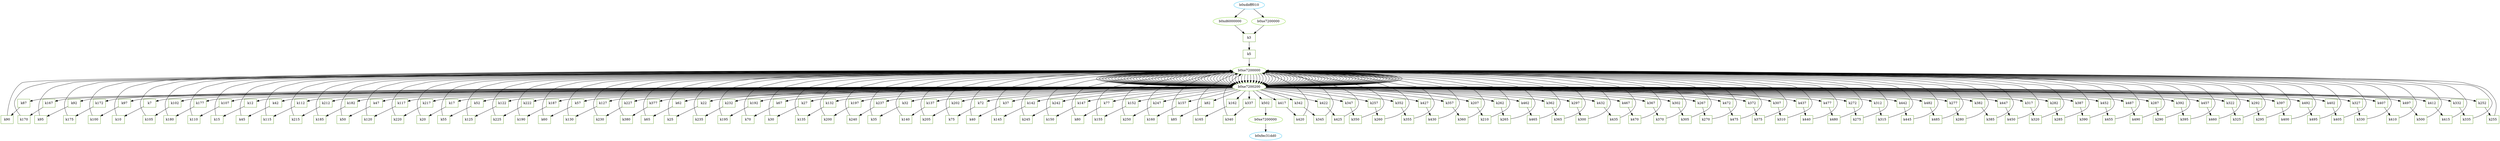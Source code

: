 digraph reductiontraces{
z3690983440i0 [label=b0xdbfff010 color=deepskyblue2];z3590324224i1s7 [label=b0xd6000000 color=chartreuse3];
z3690983440i0 -> z3590324224i1s7;
z3590324224i1s7 [label=b0xd6000000 color=chartreuse3];k3 [label=k3 color=chartreuse4 shape=rectangle];
z3590324224i1s7 -> k3;
z3690983440i0 [label=b0xdbfff010 color=deepskyblue2];z3877634048i1s7 [label=b0xe7200000 color=chartreuse3];
z3690983440i0 -> z3877634048i1s7;
z3877634048i1s7 [label=b0xe7200000 color=chartreuse3];k3 [label=k3 color=chartreuse4 shape=rectangle];
z3877634048i1s7 -> k3;
k3 [label=k3 color=chartreuse4 shape=rectangle];k5 [label=k5 color=chartreuse4 shape=rectangle];
k3 -> k5;
k5 [label=k5 color=chartreuse4 shape=rectangle];z3877634048i0s7 [label = b0xe7200000 color=chartreuse3];
k5-> z3877634048i0s7;
z3877634048i0s7 [label=b0xe7200000 color=chartreuse3];z3877634560i2s7 [label=b0xe7200200 color=chartreuse3];
z3877634048i0s7 -> z3877634560i2s7;
z3877634560i2s7 [label=b0xe7200200 color=chartreuse3];k7 [label=k7 color=chartreuse4 shape=rectangle];
z3877634560i2s7 -> k7;
k7 [label=k7 color=chartreuse4 shape=rectangle];k10 [label=k10 color=chartreuse4 shape=rectangle];
k7 -> k10;
k10 [label=k10 color=chartreuse4 shape=rectangle];z3877634048i0s7 [label = b0xe7200000 color=chartreuse3];
k10-> z3877634048i0s7;
z3877634048i0s7 [label=b0xe7200000 color=chartreuse3];z3877634560i2s7 [label=b0xe7200200 color=chartreuse3];
z3877634048i0s7 -> z3877634560i2s7;
z3877634560i2s7 [label=b0xe7200200 color=chartreuse3];k12 [label=k12 color=chartreuse4 shape=rectangle];
z3877634560i2s7 -> k12;
k12 [label=k12 color=chartreuse4 shape=rectangle];k15 [label=k15 color=chartreuse4 shape=rectangle];
k12 -> k15;
k15 [label=k15 color=chartreuse4 shape=rectangle];z3877634048i0s7 [label = b0xe7200000 color=chartreuse3];
k15-> z3877634048i0s7;
z3877634048i0s7 [label=b0xe7200000 color=chartreuse3];z3877634560i2s7 [label=b0xe7200200 color=chartreuse3];
z3877634048i0s7 -> z3877634560i2s7;
z3877634560i2s7 [label=b0xe7200200 color=chartreuse3];k17 [label=k17 color=chartreuse4 shape=rectangle];
z3877634560i2s7 -> k17;
k17 [label=k17 color=chartreuse4 shape=rectangle];k20 [label=k20 color=chartreuse4 shape=rectangle];
k17 -> k20;
k20 [label=k20 color=chartreuse4 shape=rectangle];z3877634048i0s7 [label = b0xe7200000 color=chartreuse3];
k20-> z3877634048i0s7;
z3877634048i0s7 [label=b0xe7200000 color=chartreuse3];z3877634560i2s7 [label=b0xe7200200 color=chartreuse3];
z3877634048i0s7 -> z3877634560i2s7;
z3877634560i2s7 [label=b0xe7200200 color=chartreuse3];k22 [label=k22 color=chartreuse4 shape=rectangle];
z3877634560i2s7 -> k22;
k22 [label=k22 color=chartreuse4 shape=rectangle];k25 [label=k25 color=chartreuse4 shape=rectangle];
k22 -> k25;
k25 [label=k25 color=chartreuse4 shape=rectangle];z3877634048i0s7 [label = b0xe7200000 color=chartreuse3];
k25-> z3877634048i0s7;
z3877634048i0s7 [label=b0xe7200000 color=chartreuse3];z3877634560i2s7 [label=b0xe7200200 color=chartreuse3];
z3877634048i0s7 -> z3877634560i2s7;
z3877634560i2s7 [label=b0xe7200200 color=chartreuse3];k27 [label=k27 color=chartreuse4 shape=rectangle];
z3877634560i2s7 -> k27;
k27 [label=k27 color=chartreuse4 shape=rectangle];k30 [label=k30 color=chartreuse4 shape=rectangle];
k27 -> k30;
k30 [label=k30 color=chartreuse4 shape=rectangle];z3877634048i0s7 [label = b0xe7200000 color=chartreuse3];
k30-> z3877634048i0s7;
z3877634048i0s7 [label=b0xe7200000 color=chartreuse3];z3877634560i2s7 [label=b0xe7200200 color=chartreuse3];
z3877634048i0s7 -> z3877634560i2s7;
z3877634560i2s7 [label=b0xe7200200 color=chartreuse3];k32 [label=k32 color=chartreuse4 shape=rectangle];
z3877634560i2s7 -> k32;
k32 [label=k32 color=chartreuse4 shape=rectangle];k35 [label=k35 color=chartreuse4 shape=rectangle];
k32 -> k35;
k35 [label=k35 color=chartreuse4 shape=rectangle];z3877634048i0s7 [label = b0xe7200000 color=chartreuse3];
k35-> z3877634048i0s7;
z3877634048i0s7 [label=b0xe7200000 color=chartreuse3];z3877634560i2s7 [label=b0xe7200200 color=chartreuse3];
z3877634048i0s7 -> z3877634560i2s7;
z3877634560i2s7 [label=b0xe7200200 color=chartreuse3];k37 [label=k37 color=chartreuse4 shape=rectangle];
z3877634560i2s7 -> k37;
k37 [label=k37 color=chartreuse4 shape=rectangle];k40 [label=k40 color=chartreuse4 shape=rectangle];
k37 -> k40;
k40 [label=k40 color=chartreuse4 shape=rectangle];z3877634048i0s7 [label = b0xe7200000 color=chartreuse3];
k40-> z3877634048i0s7;
z3877634048i0s7 [label=b0xe7200000 color=chartreuse3];z3877634560i2s7 [label=b0xe7200200 color=chartreuse3];
z3877634048i0s7 -> z3877634560i2s7;
z3877634560i2s7 [label=b0xe7200200 color=chartreuse3];k42 [label=k42 color=chartreuse4 shape=rectangle];
z3877634560i2s7 -> k42;
k42 [label=k42 color=chartreuse4 shape=rectangle];k45 [label=k45 color=chartreuse4 shape=rectangle];
k42 -> k45;
k45 [label=k45 color=chartreuse4 shape=rectangle];z3877634048i0s7 [label = b0xe7200000 color=chartreuse3];
k45-> z3877634048i0s7;
z3877634048i0s7 [label=b0xe7200000 color=chartreuse3];z3877634560i2s7 [label=b0xe7200200 color=chartreuse3];
z3877634048i0s7 -> z3877634560i2s7;
z3877634560i2s7 [label=b0xe7200200 color=chartreuse3];k47 [label=k47 color=chartreuse4 shape=rectangle];
z3877634560i2s7 -> k47;
k47 [label=k47 color=chartreuse4 shape=rectangle];k50 [label=k50 color=chartreuse4 shape=rectangle];
k47 -> k50;
k50 [label=k50 color=chartreuse4 shape=rectangle];z3877634048i0s7 [label = b0xe7200000 color=chartreuse3];
k50-> z3877634048i0s7;
z3877634048i0s7 [label=b0xe7200000 color=chartreuse3];z3877634560i2s7 [label=b0xe7200200 color=chartreuse3];
z3877634048i0s7 -> z3877634560i2s7;
z3877634560i2s7 [label=b0xe7200200 color=chartreuse3];k52 [label=k52 color=chartreuse4 shape=rectangle];
z3877634560i2s7 -> k52;
k52 [label=k52 color=chartreuse4 shape=rectangle];k55 [label=k55 color=chartreuse4 shape=rectangle];
k52 -> k55;
k55 [label=k55 color=chartreuse4 shape=rectangle];z3877634048i0s7 [label = b0xe7200000 color=chartreuse3];
k55-> z3877634048i0s7;
z3877634048i0s7 [label=b0xe7200000 color=chartreuse3];z3877634560i2s7 [label=b0xe7200200 color=chartreuse3];
z3877634048i0s7 -> z3877634560i2s7;
z3877634560i2s7 [label=b0xe7200200 color=chartreuse3];k57 [label=k57 color=chartreuse4 shape=rectangle];
z3877634560i2s7 -> k57;
k57 [label=k57 color=chartreuse4 shape=rectangle];k60 [label=k60 color=chartreuse4 shape=rectangle];
k57 -> k60;
k60 [label=k60 color=chartreuse4 shape=rectangle];z3877634048i0s7 [label = b0xe7200000 color=chartreuse3];
k60-> z3877634048i0s7;
z3877634048i0s7 [label=b0xe7200000 color=chartreuse3];z3877634560i2s7 [label=b0xe7200200 color=chartreuse3];
z3877634048i0s7 -> z3877634560i2s7;
z3877634560i2s7 [label=b0xe7200200 color=chartreuse3];k62 [label=k62 color=chartreuse4 shape=rectangle];
z3877634560i2s7 -> k62;
k62 [label=k62 color=chartreuse4 shape=rectangle];k65 [label=k65 color=chartreuse4 shape=rectangle];
k62 -> k65;
k65 [label=k65 color=chartreuse4 shape=rectangle];z3877634048i0s7 [label = b0xe7200000 color=chartreuse3];
k65-> z3877634048i0s7;
z3877634048i0s7 [label=b0xe7200000 color=chartreuse3];z3877634560i2s7 [label=b0xe7200200 color=chartreuse3];
z3877634048i0s7 -> z3877634560i2s7;
z3877634560i2s7 [label=b0xe7200200 color=chartreuse3];k67 [label=k67 color=chartreuse4 shape=rectangle];
z3877634560i2s7 -> k67;
k67 [label=k67 color=chartreuse4 shape=rectangle];k70 [label=k70 color=chartreuse4 shape=rectangle];
k67 -> k70;
k70 [label=k70 color=chartreuse4 shape=rectangle];z3877634048i0s7 [label = b0xe7200000 color=chartreuse3];
k70-> z3877634048i0s7;
z3877634048i0s7 [label=b0xe7200000 color=chartreuse3];z3877634560i2s7 [label=b0xe7200200 color=chartreuse3];
z3877634048i0s7 -> z3877634560i2s7;
z3877634560i2s7 [label=b0xe7200200 color=chartreuse3];k72 [label=k72 color=chartreuse4 shape=rectangle];
z3877634560i2s7 -> k72;
k72 [label=k72 color=chartreuse4 shape=rectangle];k75 [label=k75 color=chartreuse4 shape=rectangle];
k72 -> k75;
k75 [label=k75 color=chartreuse4 shape=rectangle];z3877634048i0s7 [label = b0xe7200000 color=chartreuse3];
k75-> z3877634048i0s7;
z3877634048i0s7 [label=b0xe7200000 color=chartreuse3];z3877634560i2s7 [label=b0xe7200200 color=chartreuse3];
z3877634048i0s7 -> z3877634560i2s7;
z3877634560i2s7 [label=b0xe7200200 color=chartreuse3];k77 [label=k77 color=chartreuse4 shape=rectangle];
z3877634560i2s7 -> k77;
k77 [label=k77 color=chartreuse4 shape=rectangle];k80 [label=k80 color=chartreuse4 shape=rectangle];
k77 -> k80;
k80 [label=k80 color=chartreuse4 shape=rectangle];z3877634048i0s7 [label = b0xe7200000 color=chartreuse3];
k80-> z3877634048i0s7;
z3877634048i0s7 [label=b0xe7200000 color=chartreuse3];z3877634560i2s7 [label=b0xe7200200 color=chartreuse3];
z3877634048i0s7 -> z3877634560i2s7;
z3877634560i2s7 [label=b0xe7200200 color=chartreuse3];k82 [label=k82 color=chartreuse4 shape=rectangle];
z3877634560i2s7 -> k82;
k82 [label=k82 color=chartreuse4 shape=rectangle];k85 [label=k85 color=chartreuse4 shape=rectangle];
k82 -> k85;
k85 [label=k85 color=chartreuse4 shape=rectangle];z3877634048i0s7 [label = b0xe7200000 color=chartreuse3];
k85-> z3877634048i0s7;
z3877634048i0s7 [label=b0xe7200000 color=chartreuse3];z3877634560i2s7 [label=b0xe7200200 color=chartreuse3];
z3877634048i0s7 -> z3877634560i2s7;
z3877634560i2s7 [label=b0xe7200200 color=chartreuse3];k87 [label=k87 color=chartreuse4 shape=rectangle];
z3877634560i2s7 -> k87;
k87 [label=k87 color=chartreuse4 shape=rectangle];k90 [label=k90 color=chartreuse4 shape=rectangle];
k87 -> k90;
k90 [label=k90 color=chartreuse4 shape=rectangle];z3877634048i0s7 [label = b0xe7200000 color=chartreuse3];
k90-> z3877634048i0s7;
z3877634048i0s7 [label=b0xe7200000 color=chartreuse3];z3877634560i2s7 [label=b0xe7200200 color=chartreuse3];
z3877634048i0s7 -> z3877634560i2s7;
z3877634560i2s7 [label=b0xe7200200 color=chartreuse3];k92 [label=k92 color=chartreuse4 shape=rectangle];
z3877634560i2s7 -> k92;
k92 [label=k92 color=chartreuse4 shape=rectangle];k95 [label=k95 color=chartreuse4 shape=rectangle];
k92 -> k95;
k95 [label=k95 color=chartreuse4 shape=rectangle];z3877634048i0s7 [label = b0xe7200000 color=chartreuse3];
k95-> z3877634048i0s7;
z3877634048i0s7 [label=b0xe7200000 color=chartreuse3];z3877634560i2s7 [label=b0xe7200200 color=chartreuse3];
z3877634048i0s7 -> z3877634560i2s7;
z3877634560i2s7 [label=b0xe7200200 color=chartreuse3];k97 [label=k97 color=chartreuse4 shape=rectangle];
z3877634560i2s7 -> k97;
k97 [label=k97 color=chartreuse4 shape=rectangle];k100 [label=k100 color=chartreuse4 shape=rectangle];
k97 -> k100;
k100 [label=k100 color=chartreuse4 shape=rectangle];z3877634048i0s7 [label = b0xe7200000 color=chartreuse3];
k100-> z3877634048i0s7;
z3877634048i0s7 [label=b0xe7200000 color=chartreuse3];z3877634560i2s7 [label=b0xe7200200 color=chartreuse3];
z3877634048i0s7 -> z3877634560i2s7;
z3877634560i2s7 [label=b0xe7200200 color=chartreuse3];k102 [label=k102 color=chartreuse4 shape=rectangle];
z3877634560i2s7 -> k102;
k102 [label=k102 color=chartreuse4 shape=rectangle];k105 [label=k105 color=chartreuse4 shape=rectangle];
k102 -> k105;
k105 [label=k105 color=chartreuse4 shape=rectangle];z3877634048i0s7 [label = b0xe7200000 color=chartreuse3];
k105-> z3877634048i0s7;
z3877634048i0s7 [label=b0xe7200000 color=chartreuse3];z3877634560i2s7 [label=b0xe7200200 color=chartreuse3];
z3877634048i0s7 -> z3877634560i2s7;
z3877634560i2s7 [label=b0xe7200200 color=chartreuse3];k107 [label=k107 color=chartreuse4 shape=rectangle];
z3877634560i2s7 -> k107;
k107 [label=k107 color=chartreuse4 shape=rectangle];k110 [label=k110 color=chartreuse4 shape=rectangle];
k107 -> k110;
k110 [label=k110 color=chartreuse4 shape=rectangle];z3877634048i0s7 [label = b0xe7200000 color=chartreuse3];
k110-> z3877634048i0s7;
z3877634048i0s7 [label=b0xe7200000 color=chartreuse3];z3877634560i2s7 [label=b0xe7200200 color=chartreuse3];
z3877634048i0s7 -> z3877634560i2s7;
z3877634560i2s7 [label=b0xe7200200 color=chartreuse3];k112 [label=k112 color=chartreuse4 shape=rectangle];
z3877634560i2s7 -> k112;
k112 [label=k112 color=chartreuse4 shape=rectangle];k115 [label=k115 color=chartreuse4 shape=rectangle];
k112 -> k115;
k115 [label=k115 color=chartreuse4 shape=rectangle];z3877634048i0s7 [label = b0xe7200000 color=chartreuse3];
k115-> z3877634048i0s7;
z3877634048i0s7 [label=b0xe7200000 color=chartreuse3];z3877634560i2s7 [label=b0xe7200200 color=chartreuse3];
z3877634048i0s7 -> z3877634560i2s7;
z3877634560i2s7 [label=b0xe7200200 color=chartreuse3];k117 [label=k117 color=chartreuse4 shape=rectangle];
z3877634560i2s7 -> k117;
k117 [label=k117 color=chartreuse4 shape=rectangle];k120 [label=k120 color=chartreuse4 shape=rectangle];
k117 -> k120;
k120 [label=k120 color=chartreuse4 shape=rectangle];z3877634048i0s7 [label = b0xe7200000 color=chartreuse3];
k120-> z3877634048i0s7;
z3877634048i0s7 [label=b0xe7200000 color=chartreuse3];z3877634560i2s7 [label=b0xe7200200 color=chartreuse3];
z3877634048i0s7 -> z3877634560i2s7;
z3877634560i2s7 [label=b0xe7200200 color=chartreuse3];k122 [label=k122 color=chartreuse4 shape=rectangle];
z3877634560i2s7 -> k122;
k122 [label=k122 color=chartreuse4 shape=rectangle];k125 [label=k125 color=chartreuse4 shape=rectangle];
k122 -> k125;
k125 [label=k125 color=chartreuse4 shape=rectangle];z3877634048i0s7 [label = b0xe7200000 color=chartreuse3];
k125-> z3877634048i0s7;
z3877634048i0s7 [label=b0xe7200000 color=chartreuse3];z3877634560i2s7 [label=b0xe7200200 color=chartreuse3];
z3877634048i0s7 -> z3877634560i2s7;
z3877634560i2s7 [label=b0xe7200200 color=chartreuse3];k127 [label=k127 color=chartreuse4 shape=rectangle];
z3877634560i2s7 -> k127;
k127 [label=k127 color=chartreuse4 shape=rectangle];k130 [label=k130 color=chartreuse4 shape=rectangle];
k127 -> k130;
k130 [label=k130 color=chartreuse4 shape=rectangle];z3877634048i0s7 [label = b0xe7200000 color=chartreuse3];
k130-> z3877634048i0s7;
z3877634048i0s7 [label=b0xe7200000 color=chartreuse3];z3877634560i2s7 [label=b0xe7200200 color=chartreuse3];
z3877634048i0s7 -> z3877634560i2s7;
z3877634560i2s7 [label=b0xe7200200 color=chartreuse3];k132 [label=k132 color=chartreuse4 shape=rectangle];
z3877634560i2s7 -> k132;
k132 [label=k132 color=chartreuse4 shape=rectangle];k135 [label=k135 color=chartreuse4 shape=rectangle];
k132 -> k135;
k135 [label=k135 color=chartreuse4 shape=rectangle];z3877634048i0s7 [label = b0xe7200000 color=chartreuse3];
k135-> z3877634048i0s7;
z3877634048i0s7 [label=b0xe7200000 color=chartreuse3];z3877634560i2s7 [label=b0xe7200200 color=chartreuse3];
z3877634048i0s7 -> z3877634560i2s7;
z3877634560i2s7 [label=b0xe7200200 color=chartreuse3];k137 [label=k137 color=chartreuse4 shape=rectangle];
z3877634560i2s7 -> k137;
k137 [label=k137 color=chartreuse4 shape=rectangle];k140 [label=k140 color=chartreuse4 shape=rectangle];
k137 -> k140;
k140 [label=k140 color=chartreuse4 shape=rectangle];z3877634048i0s7 [label = b0xe7200000 color=chartreuse3];
k140-> z3877634048i0s7;
z3877634048i0s7 [label=b0xe7200000 color=chartreuse3];z3877634560i2s7 [label=b0xe7200200 color=chartreuse3];
z3877634048i0s7 -> z3877634560i2s7;
z3877634560i2s7 [label=b0xe7200200 color=chartreuse3];k142 [label=k142 color=chartreuse4 shape=rectangle];
z3877634560i2s7 -> k142;
k142 [label=k142 color=chartreuse4 shape=rectangle];k145 [label=k145 color=chartreuse4 shape=rectangle];
k142 -> k145;
k145 [label=k145 color=chartreuse4 shape=rectangle];z3877634048i0s7 [label = b0xe7200000 color=chartreuse3];
k145-> z3877634048i0s7;
z3877634048i0s7 [label=b0xe7200000 color=chartreuse3];z3877634560i2s7 [label=b0xe7200200 color=chartreuse3];
z3877634048i0s7 -> z3877634560i2s7;
z3877634560i2s7 [label=b0xe7200200 color=chartreuse3];k147 [label=k147 color=chartreuse4 shape=rectangle];
z3877634560i2s7 -> k147;
k147 [label=k147 color=chartreuse4 shape=rectangle];k150 [label=k150 color=chartreuse4 shape=rectangle];
k147 -> k150;
k150 [label=k150 color=chartreuse4 shape=rectangle];z3877634048i0s7 [label = b0xe7200000 color=chartreuse3];
k150-> z3877634048i0s7;
z3877634048i0s7 [label=b0xe7200000 color=chartreuse3];z3877634560i2s7 [label=b0xe7200200 color=chartreuse3];
z3877634048i0s7 -> z3877634560i2s7;
z3877634560i2s7 [label=b0xe7200200 color=chartreuse3];k152 [label=k152 color=chartreuse4 shape=rectangle];
z3877634560i2s7 -> k152;
k152 [label=k152 color=chartreuse4 shape=rectangle];k155 [label=k155 color=chartreuse4 shape=rectangle];
k152 -> k155;
k155 [label=k155 color=chartreuse4 shape=rectangle];z3877634048i0s7 [label = b0xe7200000 color=chartreuse3];
k155-> z3877634048i0s7;
z3877634048i0s7 [label=b0xe7200000 color=chartreuse3];z3877634560i2s7 [label=b0xe7200200 color=chartreuse3];
z3877634048i0s7 -> z3877634560i2s7;
z3877634560i2s7 [label=b0xe7200200 color=chartreuse3];k157 [label=k157 color=chartreuse4 shape=rectangle];
z3877634560i2s7 -> k157;
k157 [label=k157 color=chartreuse4 shape=rectangle];k160 [label=k160 color=chartreuse4 shape=rectangle];
k157 -> k160;
k160 [label=k160 color=chartreuse4 shape=rectangle];z3877634048i0s7 [label = b0xe7200000 color=chartreuse3];
k160-> z3877634048i0s7;
z3877634048i0s7 [label=b0xe7200000 color=chartreuse3];z3877634560i2s7 [label=b0xe7200200 color=chartreuse3];
z3877634048i0s7 -> z3877634560i2s7;
z3877634560i2s7 [label=b0xe7200200 color=chartreuse3];k162 [label=k162 color=chartreuse4 shape=rectangle];
z3877634560i2s7 -> k162;
k162 [label=k162 color=chartreuse4 shape=rectangle];k165 [label=k165 color=chartreuse4 shape=rectangle];
k162 -> k165;
k165 [label=k165 color=chartreuse4 shape=rectangle];z3877634048i0s7 [label = b0xe7200000 color=chartreuse3];
k165-> z3877634048i0s7;
z3877634048i0s7 [label=b0xe7200000 color=chartreuse3];z3877634560i2s7 [label=b0xe7200200 color=chartreuse3];
z3877634048i0s7 -> z3877634560i2s7;
z3877634560i2s7 [label=b0xe7200200 color=chartreuse3];k167 [label=k167 color=chartreuse4 shape=rectangle];
z3877634560i2s7 -> k167;
k167 [label=k167 color=chartreuse4 shape=rectangle];k170 [label=k170 color=chartreuse4 shape=rectangle];
k167 -> k170;
k170 [label=k170 color=chartreuse4 shape=rectangle];z3877634048i0s7 [label = b0xe7200000 color=chartreuse3];
k170-> z3877634048i0s7;
z3877634048i0s7 [label=b0xe7200000 color=chartreuse3];z3877634560i2s7 [label=b0xe7200200 color=chartreuse3];
z3877634048i0s7 -> z3877634560i2s7;
z3877634560i2s7 [label=b0xe7200200 color=chartreuse3];k172 [label=k172 color=chartreuse4 shape=rectangle];
z3877634560i2s7 -> k172;
k172 [label=k172 color=chartreuse4 shape=rectangle];k175 [label=k175 color=chartreuse4 shape=rectangle];
k172 -> k175;
k175 [label=k175 color=chartreuse4 shape=rectangle];z3877634048i0s7 [label = b0xe7200000 color=chartreuse3];
k175-> z3877634048i0s7;
z3877634048i0s7 [label=b0xe7200000 color=chartreuse3];z3877634560i2s7 [label=b0xe7200200 color=chartreuse3];
z3877634048i0s7 -> z3877634560i2s7;
z3877634560i2s7 [label=b0xe7200200 color=chartreuse3];k177 [label=k177 color=chartreuse4 shape=rectangle];
z3877634560i2s7 -> k177;
k177 [label=k177 color=chartreuse4 shape=rectangle];k180 [label=k180 color=chartreuse4 shape=rectangle];
k177 -> k180;
k180 [label=k180 color=chartreuse4 shape=rectangle];z3877634048i0s7 [label = b0xe7200000 color=chartreuse3];
k180-> z3877634048i0s7;
z3877634048i0s7 [label=b0xe7200000 color=chartreuse3];z3877634560i2s7 [label=b0xe7200200 color=chartreuse3];
z3877634048i0s7 -> z3877634560i2s7;
z3877634560i2s7 [label=b0xe7200200 color=chartreuse3];k182 [label=k182 color=chartreuse4 shape=rectangle];
z3877634560i2s7 -> k182;
k182 [label=k182 color=chartreuse4 shape=rectangle];k185 [label=k185 color=chartreuse4 shape=rectangle];
k182 -> k185;
k185 [label=k185 color=chartreuse4 shape=rectangle];z3877634048i0s7 [label = b0xe7200000 color=chartreuse3];
k185-> z3877634048i0s7;
z3877634048i0s7 [label=b0xe7200000 color=chartreuse3];z3877634560i2s7 [label=b0xe7200200 color=chartreuse3];
z3877634048i0s7 -> z3877634560i2s7;
z3877634560i2s7 [label=b0xe7200200 color=chartreuse3];k187 [label=k187 color=chartreuse4 shape=rectangle];
z3877634560i2s7 -> k187;
k187 [label=k187 color=chartreuse4 shape=rectangle];k190 [label=k190 color=chartreuse4 shape=rectangle];
k187 -> k190;
k190 [label=k190 color=chartreuse4 shape=rectangle];z3877634048i0s7 [label = b0xe7200000 color=chartreuse3];
k190-> z3877634048i0s7;
z3877634048i0s7 [label=b0xe7200000 color=chartreuse3];z3877634560i2s7 [label=b0xe7200200 color=chartreuse3];
z3877634048i0s7 -> z3877634560i2s7;
z3877634560i2s7 [label=b0xe7200200 color=chartreuse3];k192 [label=k192 color=chartreuse4 shape=rectangle];
z3877634560i2s7 -> k192;
k192 [label=k192 color=chartreuse4 shape=rectangle];k195 [label=k195 color=chartreuse4 shape=rectangle];
k192 -> k195;
k195 [label=k195 color=chartreuse4 shape=rectangle];z3877634048i0s7 [label = b0xe7200000 color=chartreuse3];
k195-> z3877634048i0s7;
z3877634048i0s7 [label=b0xe7200000 color=chartreuse3];z3877634560i2s7 [label=b0xe7200200 color=chartreuse3];
z3877634048i0s7 -> z3877634560i2s7;
z3877634560i2s7 [label=b0xe7200200 color=chartreuse3];k197 [label=k197 color=chartreuse4 shape=rectangle];
z3877634560i2s7 -> k197;
k197 [label=k197 color=chartreuse4 shape=rectangle];k200 [label=k200 color=chartreuse4 shape=rectangle];
k197 -> k200;
k200 [label=k200 color=chartreuse4 shape=rectangle];z3877634048i0s7 [label = b0xe7200000 color=chartreuse3];
k200-> z3877634048i0s7;
z3877634048i0s7 [label=b0xe7200000 color=chartreuse3];z3877634560i2s7 [label=b0xe7200200 color=chartreuse3];
z3877634048i0s7 -> z3877634560i2s7;
z3877634560i2s7 [label=b0xe7200200 color=chartreuse3];k202 [label=k202 color=chartreuse4 shape=rectangle];
z3877634560i2s7 -> k202;
k202 [label=k202 color=chartreuse4 shape=rectangle];k205 [label=k205 color=chartreuse4 shape=rectangle];
k202 -> k205;
k205 [label=k205 color=chartreuse4 shape=rectangle];z3877634048i0s7 [label = b0xe7200000 color=chartreuse3];
k205-> z3877634048i0s7;
z3877634048i0s7 [label=b0xe7200000 color=chartreuse3];z3877634560i2s7 [label=b0xe7200200 color=chartreuse3];
z3877634048i0s7 -> z3877634560i2s7;
z3877634560i2s7 [label=b0xe7200200 color=chartreuse3];k207 [label=k207 color=chartreuse4 shape=rectangle];
z3877634560i2s7 -> k207;
k207 [label=k207 color=chartreuse4 shape=rectangle];k210 [label=k210 color=chartreuse4 shape=rectangle];
k207 -> k210;
k210 [label=k210 color=chartreuse4 shape=rectangle];z3877634048i0s7 [label = b0xe7200000 color=chartreuse3];
k210-> z3877634048i0s7;
z3877634048i0s7 [label=b0xe7200000 color=chartreuse3];z3877634560i2s7 [label=b0xe7200200 color=chartreuse3];
z3877634048i0s7 -> z3877634560i2s7;
z3877634560i2s7 [label=b0xe7200200 color=chartreuse3];k212 [label=k212 color=chartreuse4 shape=rectangle];
z3877634560i2s7 -> k212;
k212 [label=k212 color=chartreuse4 shape=rectangle];k215 [label=k215 color=chartreuse4 shape=rectangle];
k212 -> k215;
k215 [label=k215 color=chartreuse4 shape=rectangle];z3877634048i0s7 [label = b0xe7200000 color=chartreuse3];
k215-> z3877634048i0s7;
z3877634048i0s7 [label=b0xe7200000 color=chartreuse3];z3877634560i2s7 [label=b0xe7200200 color=chartreuse3];
z3877634048i0s7 -> z3877634560i2s7;
z3877634560i2s7 [label=b0xe7200200 color=chartreuse3];k217 [label=k217 color=chartreuse4 shape=rectangle];
z3877634560i2s7 -> k217;
k217 [label=k217 color=chartreuse4 shape=rectangle];k220 [label=k220 color=chartreuse4 shape=rectangle];
k217 -> k220;
k220 [label=k220 color=chartreuse4 shape=rectangle];z3877634048i0s7 [label = b0xe7200000 color=chartreuse3];
k220-> z3877634048i0s7;
z3877634048i0s7 [label=b0xe7200000 color=chartreuse3];z3877634560i2s7 [label=b0xe7200200 color=chartreuse3];
z3877634048i0s7 -> z3877634560i2s7;
z3877634560i2s7 [label=b0xe7200200 color=chartreuse3];k222 [label=k222 color=chartreuse4 shape=rectangle];
z3877634560i2s7 -> k222;
k222 [label=k222 color=chartreuse4 shape=rectangle];k225 [label=k225 color=chartreuse4 shape=rectangle];
k222 -> k225;
k225 [label=k225 color=chartreuse4 shape=rectangle];z3877634048i0s7 [label = b0xe7200000 color=chartreuse3];
k225-> z3877634048i0s7;
z3877634048i0s7 [label=b0xe7200000 color=chartreuse3];z3877634560i2s7 [label=b0xe7200200 color=chartreuse3];
z3877634048i0s7 -> z3877634560i2s7;
z3877634560i2s7 [label=b0xe7200200 color=chartreuse3];k227 [label=k227 color=chartreuse4 shape=rectangle];
z3877634560i2s7 -> k227;
k227 [label=k227 color=chartreuse4 shape=rectangle];k230 [label=k230 color=chartreuse4 shape=rectangle];
k227 -> k230;
k230 [label=k230 color=chartreuse4 shape=rectangle];z3877634048i0s7 [label = b0xe7200000 color=chartreuse3];
k230-> z3877634048i0s7;
z3877634048i0s7 [label=b0xe7200000 color=chartreuse3];z3877634560i2s7 [label=b0xe7200200 color=chartreuse3];
z3877634048i0s7 -> z3877634560i2s7;
z3877634560i2s7 [label=b0xe7200200 color=chartreuse3];k232 [label=k232 color=chartreuse4 shape=rectangle];
z3877634560i2s7 -> k232;
k232 [label=k232 color=chartreuse4 shape=rectangle];k235 [label=k235 color=chartreuse4 shape=rectangle];
k232 -> k235;
k235 [label=k235 color=chartreuse4 shape=rectangle];z3877634048i0s7 [label = b0xe7200000 color=chartreuse3];
k235-> z3877634048i0s7;
z3877634048i0s7 [label=b0xe7200000 color=chartreuse3];z3877634560i2s7 [label=b0xe7200200 color=chartreuse3];
z3877634048i0s7 -> z3877634560i2s7;
z3877634560i2s7 [label=b0xe7200200 color=chartreuse3];k237 [label=k237 color=chartreuse4 shape=rectangle];
z3877634560i2s7 -> k237;
k237 [label=k237 color=chartreuse4 shape=rectangle];k240 [label=k240 color=chartreuse4 shape=rectangle];
k237 -> k240;
k240 [label=k240 color=chartreuse4 shape=rectangle];z3877634048i0s7 [label = b0xe7200000 color=chartreuse3];
k240-> z3877634048i0s7;
z3877634048i0s7 [label=b0xe7200000 color=chartreuse3];z3877634560i2s7 [label=b0xe7200200 color=chartreuse3];
z3877634048i0s7 -> z3877634560i2s7;
z3877634560i2s7 [label=b0xe7200200 color=chartreuse3];k242 [label=k242 color=chartreuse4 shape=rectangle];
z3877634560i2s7 -> k242;
k242 [label=k242 color=chartreuse4 shape=rectangle];k245 [label=k245 color=chartreuse4 shape=rectangle];
k242 -> k245;
k245 [label=k245 color=chartreuse4 shape=rectangle];z3877634048i0s7 [label = b0xe7200000 color=chartreuse3];
k245-> z3877634048i0s7;
z3877634048i0s7 [label=b0xe7200000 color=chartreuse3];z3877634560i2s7 [label=b0xe7200200 color=chartreuse3];
z3877634048i0s7 -> z3877634560i2s7;
z3877634560i2s7 [label=b0xe7200200 color=chartreuse3];k247 [label=k247 color=chartreuse4 shape=rectangle];
z3877634560i2s7 -> k247;
k247 [label=k247 color=chartreuse4 shape=rectangle];k250 [label=k250 color=chartreuse4 shape=rectangle];
k247 -> k250;
k250 [label=k250 color=chartreuse4 shape=rectangle];z3877634048i0s7 [label = b0xe7200000 color=chartreuse3];
k250-> z3877634048i0s7;
z3877634048i0s7 [label=b0xe7200000 color=chartreuse3];z3877634560i2s7 [label=b0xe7200200 color=chartreuse3];
z3877634048i0s7 -> z3877634560i2s7;
z3877634560i2s7 [label=b0xe7200200 color=chartreuse3];k252 [label=k252 color=chartreuse4 shape=rectangle];
z3877634560i2s7 -> k252;
k252 [label=k252 color=chartreuse4 shape=rectangle];k255 [label=k255 color=chartreuse4 shape=rectangle];
k252 -> k255;
k255 [label=k255 color=chartreuse4 shape=rectangle];z3877634048i0s7 [label = b0xe7200000 color=chartreuse3];
k255-> z3877634048i0s7;
z3877634048i0s7 [label=b0xe7200000 color=chartreuse3];z3877634560i2s7 [label=b0xe7200200 color=chartreuse3];
z3877634048i0s7 -> z3877634560i2s7;
z3877634560i2s7 [label=b0xe7200200 color=chartreuse3];k257 [label=k257 color=chartreuse4 shape=rectangle];
z3877634560i2s7 -> k257;
k257 [label=k257 color=chartreuse4 shape=rectangle];k260 [label=k260 color=chartreuse4 shape=rectangle];
k257 -> k260;
k260 [label=k260 color=chartreuse4 shape=rectangle];z3877634048i0s7 [label = b0xe7200000 color=chartreuse3];
k260-> z3877634048i0s7;
z3877634048i0s7 [label=b0xe7200000 color=chartreuse3];z3877634560i2s7 [label=b0xe7200200 color=chartreuse3];
z3877634048i0s7 -> z3877634560i2s7;
z3877634560i2s7 [label=b0xe7200200 color=chartreuse3];k262 [label=k262 color=chartreuse4 shape=rectangle];
z3877634560i2s7 -> k262;
k262 [label=k262 color=chartreuse4 shape=rectangle];k265 [label=k265 color=chartreuse4 shape=rectangle];
k262 -> k265;
k265 [label=k265 color=chartreuse4 shape=rectangle];z3877634048i0s7 [label = b0xe7200000 color=chartreuse3];
k265-> z3877634048i0s7;
z3877634048i0s7 [label=b0xe7200000 color=chartreuse3];z3877634560i2s7 [label=b0xe7200200 color=chartreuse3];
z3877634048i0s7 -> z3877634560i2s7;
z3877634560i2s7 [label=b0xe7200200 color=chartreuse3];k267 [label=k267 color=chartreuse4 shape=rectangle];
z3877634560i2s7 -> k267;
k267 [label=k267 color=chartreuse4 shape=rectangle];k270 [label=k270 color=chartreuse4 shape=rectangle];
k267 -> k270;
k270 [label=k270 color=chartreuse4 shape=rectangle];z3877634048i0s7 [label = b0xe7200000 color=chartreuse3];
k270-> z3877634048i0s7;
z3877634048i0s7 [label=b0xe7200000 color=chartreuse3];z3877634560i2s7 [label=b0xe7200200 color=chartreuse3];
z3877634048i0s7 -> z3877634560i2s7;
z3877634560i2s7 [label=b0xe7200200 color=chartreuse3];k272 [label=k272 color=chartreuse4 shape=rectangle];
z3877634560i2s7 -> k272;
k272 [label=k272 color=chartreuse4 shape=rectangle];k275 [label=k275 color=chartreuse4 shape=rectangle];
k272 -> k275;
k275 [label=k275 color=chartreuse4 shape=rectangle];z3877634048i0s7 [label = b0xe7200000 color=chartreuse3];
k275-> z3877634048i0s7;
z3877634048i0s7 [label=b0xe7200000 color=chartreuse3];z3877634560i2s7 [label=b0xe7200200 color=chartreuse3];
z3877634048i0s7 -> z3877634560i2s7;
z3877634560i2s7 [label=b0xe7200200 color=chartreuse3];k277 [label=k277 color=chartreuse4 shape=rectangle];
z3877634560i2s7 -> k277;
k277 [label=k277 color=chartreuse4 shape=rectangle];k280 [label=k280 color=chartreuse4 shape=rectangle];
k277 -> k280;
k280 [label=k280 color=chartreuse4 shape=rectangle];z3877634048i0s7 [label = b0xe7200000 color=chartreuse3];
k280-> z3877634048i0s7;
z3877634048i0s7 [label=b0xe7200000 color=chartreuse3];z3877634560i2s7 [label=b0xe7200200 color=chartreuse3];
z3877634048i0s7 -> z3877634560i2s7;
z3877634560i2s7 [label=b0xe7200200 color=chartreuse3];k282 [label=k282 color=chartreuse4 shape=rectangle];
z3877634560i2s7 -> k282;
k282 [label=k282 color=chartreuse4 shape=rectangle];k285 [label=k285 color=chartreuse4 shape=rectangle];
k282 -> k285;
k285 [label=k285 color=chartreuse4 shape=rectangle];z3877634048i0s7 [label = b0xe7200000 color=chartreuse3];
k285-> z3877634048i0s7;
z3877634048i0s7 [label=b0xe7200000 color=chartreuse3];z3877634560i2s7 [label=b0xe7200200 color=chartreuse3];
z3877634048i0s7 -> z3877634560i2s7;
z3877634560i2s7 [label=b0xe7200200 color=chartreuse3];k287 [label=k287 color=chartreuse4 shape=rectangle];
z3877634560i2s7 -> k287;
k287 [label=k287 color=chartreuse4 shape=rectangle];k290 [label=k290 color=chartreuse4 shape=rectangle];
k287 -> k290;
k290 [label=k290 color=chartreuse4 shape=rectangle];z3877634048i0s7 [label = b0xe7200000 color=chartreuse3];
k290-> z3877634048i0s7;
z3877634048i0s7 [label=b0xe7200000 color=chartreuse3];z3877634560i2s7 [label=b0xe7200200 color=chartreuse3];
z3877634048i0s7 -> z3877634560i2s7;
z3877634560i2s7 [label=b0xe7200200 color=chartreuse3];k292 [label=k292 color=chartreuse4 shape=rectangle];
z3877634560i2s7 -> k292;
k292 [label=k292 color=chartreuse4 shape=rectangle];k295 [label=k295 color=chartreuse4 shape=rectangle];
k292 -> k295;
k295 [label=k295 color=chartreuse4 shape=rectangle];z3877634048i0s7 [label = b0xe7200000 color=chartreuse3];
k295-> z3877634048i0s7;
z3877634048i0s7 [label=b0xe7200000 color=chartreuse3];z3877634560i2s7 [label=b0xe7200200 color=chartreuse3];
z3877634048i0s7 -> z3877634560i2s7;
z3877634560i2s7 [label=b0xe7200200 color=chartreuse3];k297 [label=k297 color=chartreuse4 shape=rectangle];
z3877634560i2s7 -> k297;
k297 [label=k297 color=chartreuse4 shape=rectangle];k300 [label=k300 color=chartreuse4 shape=rectangle];
k297 -> k300;
k300 [label=k300 color=chartreuse4 shape=rectangle];z3877634048i0s7 [label = b0xe7200000 color=chartreuse3];
k300-> z3877634048i0s7;
z3877634048i0s7 [label=b0xe7200000 color=chartreuse3];z3877634560i2s7 [label=b0xe7200200 color=chartreuse3];
z3877634048i0s7 -> z3877634560i2s7;
z3877634560i2s7 [label=b0xe7200200 color=chartreuse3];k302 [label=k302 color=chartreuse4 shape=rectangle];
z3877634560i2s7 -> k302;
k302 [label=k302 color=chartreuse4 shape=rectangle];k305 [label=k305 color=chartreuse4 shape=rectangle];
k302 -> k305;
k305 [label=k305 color=chartreuse4 shape=rectangle];z3877634048i0s7 [label = b0xe7200000 color=chartreuse3];
k305-> z3877634048i0s7;
z3877634048i0s7 [label=b0xe7200000 color=chartreuse3];z3877634560i2s7 [label=b0xe7200200 color=chartreuse3];
z3877634048i0s7 -> z3877634560i2s7;
z3877634560i2s7 [label=b0xe7200200 color=chartreuse3];k307 [label=k307 color=chartreuse4 shape=rectangle];
z3877634560i2s7 -> k307;
k307 [label=k307 color=chartreuse4 shape=rectangle];k310 [label=k310 color=chartreuse4 shape=rectangle];
k307 -> k310;
k310 [label=k310 color=chartreuse4 shape=rectangle];z3877634048i0s7 [label = b0xe7200000 color=chartreuse3];
k310-> z3877634048i0s7;
z3877634048i0s7 [label=b0xe7200000 color=chartreuse3];z3877634560i2s7 [label=b0xe7200200 color=chartreuse3];
z3877634048i0s7 -> z3877634560i2s7;
z3877634560i2s7 [label=b0xe7200200 color=chartreuse3];k312 [label=k312 color=chartreuse4 shape=rectangle];
z3877634560i2s7 -> k312;
k312 [label=k312 color=chartreuse4 shape=rectangle];k315 [label=k315 color=chartreuse4 shape=rectangle];
k312 -> k315;
k315 [label=k315 color=chartreuse4 shape=rectangle];z3877634048i0s7 [label = b0xe7200000 color=chartreuse3];
k315-> z3877634048i0s7;
z3877634048i0s7 [label=b0xe7200000 color=chartreuse3];z3877634560i2s7 [label=b0xe7200200 color=chartreuse3];
z3877634048i0s7 -> z3877634560i2s7;
z3877634560i2s7 [label=b0xe7200200 color=chartreuse3];k317 [label=k317 color=chartreuse4 shape=rectangle];
z3877634560i2s7 -> k317;
k317 [label=k317 color=chartreuse4 shape=rectangle];k320 [label=k320 color=chartreuse4 shape=rectangle];
k317 -> k320;
k320 [label=k320 color=chartreuse4 shape=rectangle];z3877634048i0s7 [label = b0xe7200000 color=chartreuse3];
k320-> z3877634048i0s7;
z3877634048i0s7 [label=b0xe7200000 color=chartreuse3];z3877634560i2s7 [label=b0xe7200200 color=chartreuse3];
z3877634048i0s7 -> z3877634560i2s7;
z3877634560i2s7 [label=b0xe7200200 color=chartreuse3];k322 [label=k322 color=chartreuse4 shape=rectangle];
z3877634560i2s7 -> k322;
k322 [label=k322 color=chartreuse4 shape=rectangle];k325 [label=k325 color=chartreuse4 shape=rectangle];
k322 -> k325;
k325 [label=k325 color=chartreuse4 shape=rectangle];z3877634048i0s7 [label = b0xe7200000 color=chartreuse3];
k325-> z3877634048i0s7;
z3877634048i0s7 [label=b0xe7200000 color=chartreuse3];z3877634560i2s7 [label=b0xe7200200 color=chartreuse3];
z3877634048i0s7 -> z3877634560i2s7;
z3877634560i2s7 [label=b0xe7200200 color=chartreuse3];k327 [label=k327 color=chartreuse4 shape=rectangle];
z3877634560i2s7 -> k327;
k327 [label=k327 color=chartreuse4 shape=rectangle];k330 [label=k330 color=chartreuse4 shape=rectangle];
k327 -> k330;
k330 [label=k330 color=chartreuse4 shape=rectangle];z3877634048i0s7 [label = b0xe7200000 color=chartreuse3];
k330-> z3877634048i0s7;
z3877634048i0s7 [label=b0xe7200000 color=chartreuse3];z3877634560i2s7 [label=b0xe7200200 color=chartreuse3];
z3877634048i0s7 -> z3877634560i2s7;
z3877634560i2s7 [label=b0xe7200200 color=chartreuse3];k332 [label=k332 color=chartreuse4 shape=rectangle];
z3877634560i2s7 -> k332;
k332 [label=k332 color=chartreuse4 shape=rectangle];k335 [label=k335 color=chartreuse4 shape=rectangle];
k332 -> k335;
k335 [label=k335 color=chartreuse4 shape=rectangle];z3877634048i0s7 [label = b0xe7200000 color=chartreuse3];
k335-> z3877634048i0s7;
z3877634048i0s7 [label=b0xe7200000 color=chartreuse3];z3877634560i2s7 [label=b0xe7200200 color=chartreuse3];
z3877634048i0s7 -> z3877634560i2s7;
z3877634560i2s7 [label=b0xe7200200 color=chartreuse3];k337 [label=k337 color=chartreuse4 shape=rectangle];
z3877634560i2s7 -> k337;
k337 [label=k337 color=chartreuse4 shape=rectangle];k340 [label=k340 color=chartreuse4 shape=rectangle];
k337 -> k340;
k340 [label=k340 color=chartreuse4 shape=rectangle];z3877634048i0s7 [label = b0xe7200000 color=chartreuse3];
k340-> z3877634048i0s7;
z3877634048i0s7 [label=b0xe7200000 color=chartreuse3];z3877634560i2s7 [label=b0xe7200200 color=chartreuse3];
z3877634048i0s7 -> z3877634560i2s7;
z3877634560i2s7 [label=b0xe7200200 color=chartreuse3];k342 [label=k342 color=chartreuse4 shape=rectangle];
z3877634560i2s7 -> k342;
k342 [label=k342 color=chartreuse4 shape=rectangle];k345 [label=k345 color=chartreuse4 shape=rectangle];
k342 -> k345;
k345 [label=k345 color=chartreuse4 shape=rectangle];z3877634048i0s7 [label = b0xe7200000 color=chartreuse3];
k345-> z3877634048i0s7;
z3877634048i0s7 [label=b0xe7200000 color=chartreuse3];z3877634560i2s7 [label=b0xe7200200 color=chartreuse3];
z3877634048i0s7 -> z3877634560i2s7;
z3877634560i2s7 [label=b0xe7200200 color=chartreuse3];k347 [label=k347 color=chartreuse4 shape=rectangle];
z3877634560i2s7 -> k347;
k347 [label=k347 color=chartreuse4 shape=rectangle];k350 [label=k350 color=chartreuse4 shape=rectangle];
k347 -> k350;
k350 [label=k350 color=chartreuse4 shape=rectangle];z3877634048i0s7 [label = b0xe7200000 color=chartreuse3];
k350-> z3877634048i0s7;
z3877634048i0s7 [label=b0xe7200000 color=chartreuse3];z3877634560i2s7 [label=b0xe7200200 color=chartreuse3];
z3877634048i0s7 -> z3877634560i2s7;
z3877634560i2s7 [label=b0xe7200200 color=chartreuse3];k352 [label=k352 color=chartreuse4 shape=rectangle];
z3877634560i2s7 -> k352;
k352 [label=k352 color=chartreuse4 shape=rectangle];k355 [label=k355 color=chartreuse4 shape=rectangle];
k352 -> k355;
k355 [label=k355 color=chartreuse4 shape=rectangle];z3877634048i0s7 [label = b0xe7200000 color=chartreuse3];
k355-> z3877634048i0s7;
z3877634048i0s7 [label=b0xe7200000 color=chartreuse3];z3877634560i2s7 [label=b0xe7200200 color=chartreuse3];
z3877634048i0s7 -> z3877634560i2s7;
z3877634560i2s7 [label=b0xe7200200 color=chartreuse3];k357 [label=k357 color=chartreuse4 shape=rectangle];
z3877634560i2s7 -> k357;
k357 [label=k357 color=chartreuse4 shape=rectangle];k360 [label=k360 color=chartreuse4 shape=rectangle];
k357 -> k360;
k360 [label=k360 color=chartreuse4 shape=rectangle];z3877634048i0s7 [label = b0xe7200000 color=chartreuse3];
k360-> z3877634048i0s7;
z3877634048i0s7 [label=b0xe7200000 color=chartreuse3];z3877634560i2s7 [label=b0xe7200200 color=chartreuse3];
z3877634048i0s7 -> z3877634560i2s7;
z3877634560i2s7 [label=b0xe7200200 color=chartreuse3];k362 [label=k362 color=chartreuse4 shape=rectangle];
z3877634560i2s7 -> k362;
k362 [label=k362 color=chartreuse4 shape=rectangle];k365 [label=k365 color=chartreuse4 shape=rectangle];
k362 -> k365;
k365 [label=k365 color=chartreuse4 shape=rectangle];z3877634048i0s7 [label = b0xe7200000 color=chartreuse3];
k365-> z3877634048i0s7;
z3877634048i0s7 [label=b0xe7200000 color=chartreuse3];z3877634560i2s7 [label=b0xe7200200 color=chartreuse3];
z3877634048i0s7 -> z3877634560i2s7;
z3877634560i2s7 [label=b0xe7200200 color=chartreuse3];k367 [label=k367 color=chartreuse4 shape=rectangle];
z3877634560i2s7 -> k367;
k367 [label=k367 color=chartreuse4 shape=rectangle];k370 [label=k370 color=chartreuse4 shape=rectangle];
k367 -> k370;
k370 [label=k370 color=chartreuse4 shape=rectangle];z3877634048i0s7 [label = b0xe7200000 color=chartreuse3];
k370-> z3877634048i0s7;
z3877634048i0s7 [label=b0xe7200000 color=chartreuse3];z3877634560i2s7 [label=b0xe7200200 color=chartreuse3];
z3877634048i0s7 -> z3877634560i2s7;
z3877634560i2s7 [label=b0xe7200200 color=chartreuse3];k372 [label=k372 color=chartreuse4 shape=rectangle];
z3877634560i2s7 -> k372;
k372 [label=k372 color=chartreuse4 shape=rectangle];k375 [label=k375 color=chartreuse4 shape=rectangle];
k372 -> k375;
k375 [label=k375 color=chartreuse4 shape=rectangle];z3877634048i0s7 [label = b0xe7200000 color=chartreuse3];
k375-> z3877634048i0s7;
z3877634048i0s7 [label=b0xe7200000 color=chartreuse3];z3877634560i2s7 [label=b0xe7200200 color=chartreuse3];
z3877634048i0s7 -> z3877634560i2s7;
z3877634560i2s7 [label=b0xe7200200 color=chartreuse3];k377 [label=k377 color=chartreuse4 shape=rectangle];
z3877634560i2s7 -> k377;
k377 [label=k377 color=chartreuse4 shape=rectangle];k380 [label=k380 color=chartreuse4 shape=rectangle];
k377 -> k380;
k380 [label=k380 color=chartreuse4 shape=rectangle];z3877634048i0s7 [label = b0xe7200000 color=chartreuse3];
k380-> z3877634048i0s7;
z3877634048i0s7 [label=b0xe7200000 color=chartreuse3];z3877634560i2s7 [label=b0xe7200200 color=chartreuse3];
z3877634048i0s7 -> z3877634560i2s7;
z3877634560i2s7 [label=b0xe7200200 color=chartreuse3];k382 [label=k382 color=chartreuse4 shape=rectangle];
z3877634560i2s7 -> k382;
k382 [label=k382 color=chartreuse4 shape=rectangle];k385 [label=k385 color=chartreuse4 shape=rectangle];
k382 -> k385;
k385 [label=k385 color=chartreuse4 shape=rectangle];z3877634048i0s7 [label = b0xe7200000 color=chartreuse3];
k385-> z3877634048i0s7;
z3877634048i0s7 [label=b0xe7200000 color=chartreuse3];z3877634560i2s7 [label=b0xe7200200 color=chartreuse3];
z3877634048i0s7 -> z3877634560i2s7;
z3877634560i2s7 [label=b0xe7200200 color=chartreuse3];k387 [label=k387 color=chartreuse4 shape=rectangle];
z3877634560i2s7 -> k387;
k387 [label=k387 color=chartreuse4 shape=rectangle];k390 [label=k390 color=chartreuse4 shape=rectangle];
k387 -> k390;
k390 [label=k390 color=chartreuse4 shape=rectangle];z3877634048i0s7 [label = b0xe7200000 color=chartreuse3];
k390-> z3877634048i0s7;
z3877634048i0s7 [label=b0xe7200000 color=chartreuse3];z3877634560i2s7 [label=b0xe7200200 color=chartreuse3];
z3877634048i0s7 -> z3877634560i2s7;
z3877634560i2s7 [label=b0xe7200200 color=chartreuse3];k392 [label=k392 color=chartreuse4 shape=rectangle];
z3877634560i2s7 -> k392;
k392 [label=k392 color=chartreuse4 shape=rectangle];k395 [label=k395 color=chartreuse4 shape=rectangle];
k392 -> k395;
k395 [label=k395 color=chartreuse4 shape=rectangle];z3877634048i0s7 [label = b0xe7200000 color=chartreuse3];
k395-> z3877634048i0s7;
z3877634048i0s7 [label=b0xe7200000 color=chartreuse3];z3877634560i2s7 [label=b0xe7200200 color=chartreuse3];
z3877634048i0s7 -> z3877634560i2s7;
z3877634560i2s7 [label=b0xe7200200 color=chartreuse3];k397 [label=k397 color=chartreuse4 shape=rectangle];
z3877634560i2s7 -> k397;
k397 [label=k397 color=chartreuse4 shape=rectangle];k400 [label=k400 color=chartreuse4 shape=rectangle];
k397 -> k400;
k400 [label=k400 color=chartreuse4 shape=rectangle];z3877634048i0s7 [label = b0xe7200000 color=chartreuse3];
k400-> z3877634048i0s7;
z3877634048i0s7 [label=b0xe7200000 color=chartreuse3];z3877634560i2s7 [label=b0xe7200200 color=chartreuse3];
z3877634048i0s7 -> z3877634560i2s7;
z3877634560i2s7 [label=b0xe7200200 color=chartreuse3];k402 [label=k402 color=chartreuse4 shape=rectangle];
z3877634560i2s7 -> k402;
k402 [label=k402 color=chartreuse4 shape=rectangle];k405 [label=k405 color=chartreuse4 shape=rectangle];
k402 -> k405;
k405 [label=k405 color=chartreuse4 shape=rectangle];z3877634048i0s7 [label = b0xe7200000 color=chartreuse3];
k405-> z3877634048i0s7;
z3877634048i0s7 [label=b0xe7200000 color=chartreuse3];z3877634560i2s7 [label=b0xe7200200 color=chartreuse3];
z3877634048i0s7 -> z3877634560i2s7;
z3877634560i2s7 [label=b0xe7200200 color=chartreuse3];k407 [label=k407 color=chartreuse4 shape=rectangle];
z3877634560i2s7 -> k407;
k407 [label=k407 color=chartreuse4 shape=rectangle];k410 [label=k410 color=chartreuse4 shape=rectangle];
k407 -> k410;
k410 [label=k410 color=chartreuse4 shape=rectangle];z3877634048i0s7 [label = b0xe7200000 color=chartreuse3];
k410-> z3877634048i0s7;
z3877634048i0s7 [label=b0xe7200000 color=chartreuse3];z3877634560i2s7 [label=b0xe7200200 color=chartreuse3];
z3877634048i0s7 -> z3877634560i2s7;
z3877634560i2s7 [label=b0xe7200200 color=chartreuse3];k412 [label=k412 color=chartreuse4 shape=rectangle];
z3877634560i2s7 -> k412;
k412 [label=k412 color=chartreuse4 shape=rectangle];k415 [label=k415 color=chartreuse4 shape=rectangle];
k412 -> k415;
k415 [label=k415 color=chartreuse4 shape=rectangle];z3877634048i0s7 [label = b0xe7200000 color=chartreuse3];
k415-> z3877634048i0s7;
z3877634048i0s7 [label=b0xe7200000 color=chartreuse3];z3877634560i2s7 [label=b0xe7200200 color=chartreuse3];
z3877634048i0s7 -> z3877634560i2s7;
z3877634560i2s7 [label=b0xe7200200 color=chartreuse3];k417 [label=k417 color=chartreuse4 shape=rectangle];
z3877634560i2s7 -> k417;
k417 [label=k417 color=chartreuse4 shape=rectangle];k420 [label=k420 color=chartreuse4 shape=rectangle];
k417 -> k420;
k420 [label=k420 color=chartreuse4 shape=rectangle];z3877634048i0s7 [label = b0xe7200000 color=chartreuse3];
k420-> z3877634048i0s7;
z3877634048i0s7 [label=b0xe7200000 color=chartreuse3];z3877634560i2s7 [label=b0xe7200200 color=chartreuse3];
z3877634048i0s7 -> z3877634560i2s7;
z3877634560i2s7 [label=b0xe7200200 color=chartreuse3];k422 [label=k422 color=chartreuse4 shape=rectangle];
z3877634560i2s7 -> k422;
k422 [label=k422 color=chartreuse4 shape=rectangle];k425 [label=k425 color=chartreuse4 shape=rectangle];
k422 -> k425;
k425 [label=k425 color=chartreuse4 shape=rectangle];z3877634048i0s7 [label = b0xe7200000 color=chartreuse3];
k425-> z3877634048i0s7;
z3877634048i0s7 [label=b0xe7200000 color=chartreuse3];z3877634560i2s7 [label=b0xe7200200 color=chartreuse3];
z3877634048i0s7 -> z3877634560i2s7;
z3877634560i2s7 [label=b0xe7200200 color=chartreuse3];k427 [label=k427 color=chartreuse4 shape=rectangle];
z3877634560i2s7 -> k427;
k427 [label=k427 color=chartreuse4 shape=rectangle];k430 [label=k430 color=chartreuse4 shape=rectangle];
k427 -> k430;
k430 [label=k430 color=chartreuse4 shape=rectangle];z3877634048i0s7 [label = b0xe7200000 color=chartreuse3];
k430-> z3877634048i0s7;
z3877634048i0s7 [label=b0xe7200000 color=chartreuse3];z3877634560i2s7 [label=b0xe7200200 color=chartreuse3];
z3877634048i0s7 -> z3877634560i2s7;
z3877634560i2s7 [label=b0xe7200200 color=chartreuse3];k432 [label=k432 color=chartreuse4 shape=rectangle];
z3877634560i2s7 -> k432;
k432 [label=k432 color=chartreuse4 shape=rectangle];k435 [label=k435 color=chartreuse4 shape=rectangle];
k432 -> k435;
k435 [label=k435 color=chartreuse4 shape=rectangle];z3877634048i0s7 [label = b0xe7200000 color=chartreuse3];
k435-> z3877634048i0s7;
z3877634048i0s7 [label=b0xe7200000 color=chartreuse3];z3877634560i2s7 [label=b0xe7200200 color=chartreuse3];
z3877634048i0s7 -> z3877634560i2s7;
z3877634560i2s7 [label=b0xe7200200 color=chartreuse3];k437 [label=k437 color=chartreuse4 shape=rectangle];
z3877634560i2s7 -> k437;
k437 [label=k437 color=chartreuse4 shape=rectangle];k440 [label=k440 color=chartreuse4 shape=rectangle];
k437 -> k440;
k440 [label=k440 color=chartreuse4 shape=rectangle];z3877634048i0s7 [label = b0xe7200000 color=chartreuse3];
k440-> z3877634048i0s7;
z3877634048i0s7 [label=b0xe7200000 color=chartreuse3];z3877634560i2s7 [label=b0xe7200200 color=chartreuse3];
z3877634048i0s7 -> z3877634560i2s7;
z3877634560i2s7 [label=b0xe7200200 color=chartreuse3];k442 [label=k442 color=chartreuse4 shape=rectangle];
z3877634560i2s7 -> k442;
k442 [label=k442 color=chartreuse4 shape=rectangle];k445 [label=k445 color=chartreuse4 shape=rectangle];
k442 -> k445;
k445 [label=k445 color=chartreuse4 shape=rectangle];z3877634048i0s7 [label = b0xe7200000 color=chartreuse3];
k445-> z3877634048i0s7;
z3877634048i0s7 [label=b0xe7200000 color=chartreuse3];z3877634560i2s7 [label=b0xe7200200 color=chartreuse3];
z3877634048i0s7 -> z3877634560i2s7;
z3877634560i2s7 [label=b0xe7200200 color=chartreuse3];k447 [label=k447 color=chartreuse4 shape=rectangle];
z3877634560i2s7 -> k447;
k447 [label=k447 color=chartreuse4 shape=rectangle];k450 [label=k450 color=chartreuse4 shape=rectangle];
k447 -> k450;
k450 [label=k450 color=chartreuse4 shape=rectangle];z3877634048i0s7 [label = b0xe7200000 color=chartreuse3];
k450-> z3877634048i0s7;
z3877634048i0s7 [label=b0xe7200000 color=chartreuse3];z3877634560i2s7 [label=b0xe7200200 color=chartreuse3];
z3877634048i0s7 -> z3877634560i2s7;
z3877634560i2s7 [label=b0xe7200200 color=chartreuse3];k452 [label=k452 color=chartreuse4 shape=rectangle];
z3877634560i2s7 -> k452;
k452 [label=k452 color=chartreuse4 shape=rectangle];k455 [label=k455 color=chartreuse4 shape=rectangle];
k452 -> k455;
k455 [label=k455 color=chartreuse4 shape=rectangle];z3877634048i0s7 [label = b0xe7200000 color=chartreuse3];
k455-> z3877634048i0s7;
z3877634048i0s7 [label=b0xe7200000 color=chartreuse3];z3877634560i2s7 [label=b0xe7200200 color=chartreuse3];
z3877634048i0s7 -> z3877634560i2s7;
z3877634560i2s7 [label=b0xe7200200 color=chartreuse3];k457 [label=k457 color=chartreuse4 shape=rectangle];
z3877634560i2s7 -> k457;
k457 [label=k457 color=chartreuse4 shape=rectangle];k460 [label=k460 color=chartreuse4 shape=rectangle];
k457 -> k460;
k460 [label=k460 color=chartreuse4 shape=rectangle];z3877634048i0s7 [label = b0xe7200000 color=chartreuse3];
k460-> z3877634048i0s7;
z3877634048i0s7 [label=b0xe7200000 color=chartreuse3];z3877634560i2s7 [label=b0xe7200200 color=chartreuse3];
z3877634048i0s7 -> z3877634560i2s7;
z3877634560i2s7 [label=b0xe7200200 color=chartreuse3];k462 [label=k462 color=chartreuse4 shape=rectangle];
z3877634560i2s7 -> k462;
k462 [label=k462 color=chartreuse4 shape=rectangle];k465 [label=k465 color=chartreuse4 shape=rectangle];
k462 -> k465;
k465 [label=k465 color=chartreuse4 shape=rectangle];z3877634048i0s7 [label = b0xe7200000 color=chartreuse3];
k465-> z3877634048i0s7;
z3877634048i0s7 [label=b0xe7200000 color=chartreuse3];z3877634560i2s7 [label=b0xe7200200 color=chartreuse3];
z3877634048i0s7 -> z3877634560i2s7;
z3877634560i2s7 [label=b0xe7200200 color=chartreuse3];k467 [label=k467 color=chartreuse4 shape=rectangle];
z3877634560i2s7 -> k467;
k467 [label=k467 color=chartreuse4 shape=rectangle];k470 [label=k470 color=chartreuse4 shape=rectangle];
k467 -> k470;
k470 [label=k470 color=chartreuse4 shape=rectangle];z3877634048i0s7 [label = b0xe7200000 color=chartreuse3];
k470-> z3877634048i0s7;
z3877634048i0s7 [label=b0xe7200000 color=chartreuse3];z3877634560i2s7 [label=b0xe7200200 color=chartreuse3];
z3877634048i0s7 -> z3877634560i2s7;
z3877634560i2s7 [label=b0xe7200200 color=chartreuse3];k472 [label=k472 color=chartreuse4 shape=rectangle];
z3877634560i2s7 -> k472;
k472 [label=k472 color=chartreuse4 shape=rectangle];k475 [label=k475 color=chartreuse4 shape=rectangle];
k472 -> k475;
k475 [label=k475 color=chartreuse4 shape=rectangle];z3877634048i0s7 [label = b0xe7200000 color=chartreuse3];
k475-> z3877634048i0s7;
z3877634048i0s7 [label=b0xe7200000 color=chartreuse3];z3877634560i2s7 [label=b0xe7200200 color=chartreuse3];
z3877634048i0s7 -> z3877634560i2s7;
z3877634560i2s7 [label=b0xe7200200 color=chartreuse3];k477 [label=k477 color=chartreuse4 shape=rectangle];
z3877634560i2s7 -> k477;
k477 [label=k477 color=chartreuse4 shape=rectangle];k480 [label=k480 color=chartreuse4 shape=rectangle];
k477 -> k480;
k480 [label=k480 color=chartreuse4 shape=rectangle];z3877634048i0s7 [label = b0xe7200000 color=chartreuse3];
k480-> z3877634048i0s7;
z3877634048i0s7 [label=b0xe7200000 color=chartreuse3];z3877634560i2s7 [label=b0xe7200200 color=chartreuse3];
z3877634048i0s7 -> z3877634560i2s7;
z3877634560i2s7 [label=b0xe7200200 color=chartreuse3];k482 [label=k482 color=chartreuse4 shape=rectangle];
z3877634560i2s7 -> k482;
k482 [label=k482 color=chartreuse4 shape=rectangle];k485 [label=k485 color=chartreuse4 shape=rectangle];
k482 -> k485;
k485 [label=k485 color=chartreuse4 shape=rectangle];z3877634048i0s7 [label = b0xe7200000 color=chartreuse3];
k485-> z3877634048i0s7;
z3877634048i0s7 [label=b0xe7200000 color=chartreuse3];z3877634560i2s7 [label=b0xe7200200 color=chartreuse3];
z3877634048i0s7 -> z3877634560i2s7;
z3877634560i2s7 [label=b0xe7200200 color=chartreuse3];k487 [label=k487 color=chartreuse4 shape=rectangle];
z3877634560i2s7 -> k487;
k487 [label=k487 color=chartreuse4 shape=rectangle];k490 [label=k490 color=chartreuse4 shape=rectangle];
k487 -> k490;
k490 [label=k490 color=chartreuse4 shape=rectangle];z3877634048i0s7 [label = b0xe7200000 color=chartreuse3];
k490-> z3877634048i0s7;
z3877634048i0s7 [label=b0xe7200000 color=chartreuse3];z3877634560i2s7 [label=b0xe7200200 color=chartreuse3];
z3877634048i0s7 -> z3877634560i2s7;
z3877634560i2s7 [label=b0xe7200200 color=chartreuse3];k492 [label=k492 color=chartreuse4 shape=rectangle];
z3877634560i2s7 -> k492;
k492 [label=k492 color=chartreuse4 shape=rectangle];k495 [label=k495 color=chartreuse4 shape=rectangle];
k492 -> k495;
k495 [label=k495 color=chartreuse4 shape=rectangle];z3877634048i0s7 [label = b0xe7200000 color=chartreuse3];
k495-> z3877634048i0s7;
z3877634048i0s7 [label=b0xe7200000 color=chartreuse3];z3877634560i2s7 [label=b0xe7200200 color=chartreuse3];
z3877634048i0s7 -> z3877634560i2s7;
z3877634560i2s7 [label=b0xe7200200 color=chartreuse3];k497 [label=k497 color=chartreuse4 shape=rectangle];
z3877634560i2s7 -> k497;
k497 [label=k497 color=chartreuse4 shape=rectangle];k500 [label=k500 color=chartreuse4 shape=rectangle];
k497 -> k500;
k500 [label=k500 color=chartreuse4 shape=rectangle];z3877634048i0s7 [label = b0xe7200000 color=chartreuse3];
k500-> z3877634048i0s7;
z3877634048i0s7 [label=b0xe7200000 color=chartreuse3];z3877634560i2s7 [label=b0xe7200200 color=chartreuse3];
z3877634048i0s7 -> z3877634560i2s7;
z3877634560i2s7 [label=b0xe7200200 color=chartreuse3];k502 [label=k502 color=chartreuse4 shape=rectangle];
z3877634560i2s7 -> k502;
k502 [label=k502 color=chartreuse4 shape=rectangle];z3877634048i2s7 [label = b0xe7200000 color=chartreuse3];
k502-> z3877634048i2s7;
z3877634048i2s7 [label=b0xe7200000 color=chartreuse3];z4274200016i1 [label=b0xfec31dd0 color=deepskyblue2];
z3877634048i2s7 -> z4274200016i1;
}